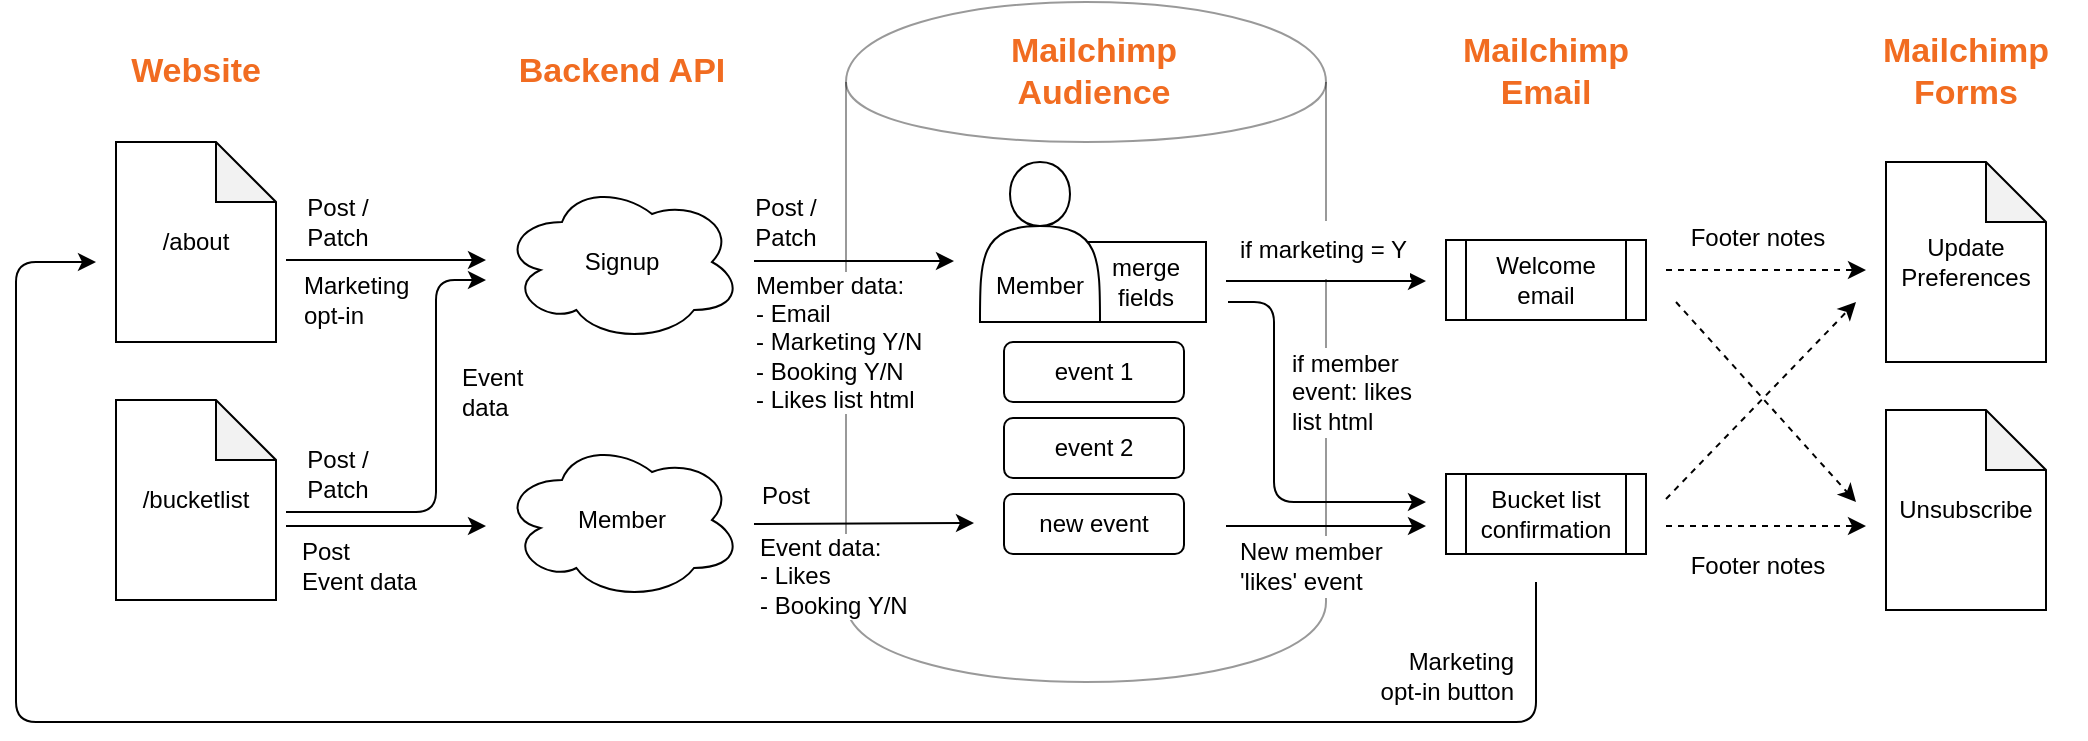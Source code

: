 <mxfile version="12.9.8"><diagram id="iKL-DoDHrwc0QMJW5kU2" name="Page-1"><mxGraphModel dx="1186" dy="614" grid="1" gridSize="10" guides="1" tooltips="1" connect="1" arrows="1" fold="1" page="1" pageScale="1" pageWidth="1169" pageHeight="827" math="0" shadow="0"><root><mxCell id="0"/><mxCell id="1" parent="0"/><mxCell id="tHc10GryasITOXdmuyC3-4" value="" style="shape=cylinder;whiteSpace=wrap;html=1;boundedLbl=1;backgroundOutline=1;opacity=40;" vertex="1" parent="1"><mxGeometry x="455" y="60" width="240" height="340" as="geometry"/></mxCell><mxCell id="tHc10GryasITOXdmuyC3-1" value="/about" style="shape=note;whiteSpace=wrap;html=1;backgroundOutline=1;darkOpacity=0.05;" vertex="1" parent="1"><mxGeometry x="90" y="130" width="80" height="100" as="geometry"/></mxCell><mxCell id="tHc10GryasITOXdmuyC3-2" value="/bucketlist" style="shape=note;whiteSpace=wrap;html=1;backgroundOutline=1;darkOpacity=0.05;" vertex="1" parent="1"><mxGeometry x="90" y="259" width="80" height="100" as="geometry"/></mxCell><mxCell id="tHc10GryasITOXdmuyC3-3" value="Member" style="ellipse;shape=cloud;whiteSpace=wrap;html=1;" vertex="1" parent="1"><mxGeometry x="283" y="279" width="120" height="80" as="geometry"/></mxCell><mxCell id="tHc10GryasITOXdmuyC3-5" value="Signup" style="ellipse;shape=cloud;whiteSpace=wrap;html=1;" vertex="1" parent="1"><mxGeometry x="283" y="150" width="120" height="80" as="geometry"/></mxCell><mxCell id="tHc10GryasITOXdmuyC3-10" value="" style="endArrow=classic;html=1;" edge="1" parent="1"><mxGeometry width="50" height="50" relative="1" as="geometry"><mxPoint x="175" y="189" as="sourcePoint"/><mxPoint x="275" y="189" as="targetPoint"/></mxGeometry></mxCell><mxCell id="tHc10GryasITOXdmuyC3-11" value="" style="endArrow=classic;html=1;" edge="1" parent="1"><mxGeometry width="50" height="50" relative="1" as="geometry"><mxPoint x="175" y="315" as="sourcePoint"/><mxPoint x="275" y="199" as="targetPoint"/><Array as="points"><mxPoint x="250" y="315"/><mxPoint x="250" y="199"/></Array></mxGeometry></mxCell><mxCell id="tHc10GryasITOXdmuyC3-12" value="" style="endArrow=classic;html=1;exitX=1;exitY=0.59;exitDx=0;exitDy=0;exitPerimeter=0;" edge="1" parent="1"><mxGeometry width="50" height="50" relative="1" as="geometry"><mxPoint x="175" y="322" as="sourcePoint"/><mxPoint x="275" y="322" as="targetPoint"/></mxGeometry></mxCell><mxCell id="tHc10GryasITOXdmuyC3-15" value="" style="endArrow=classic;html=1;" edge="1" parent="1"><mxGeometry width="50" height="50" relative="1" as="geometry"><mxPoint x="409" y="189.5" as="sourcePoint"/><mxPoint x="509" y="189.5" as="targetPoint"/></mxGeometry></mxCell><mxCell id="tHc10GryasITOXdmuyC3-17" value="event 1" style="rounded=1;whiteSpace=wrap;html=1;" vertex="1" parent="1"><mxGeometry x="534" y="230" width="90" height="30" as="geometry"/></mxCell><mxCell id="tHc10GryasITOXdmuyC3-18" value="event 2" style="rounded=1;whiteSpace=wrap;html=1;" vertex="1" parent="1"><mxGeometry x="534" y="268" width="90" height="30" as="geometry"/></mxCell><mxCell id="tHc10GryasITOXdmuyC3-19" value="new event" style="rounded=1;whiteSpace=wrap;html=1;" vertex="1" parent="1"><mxGeometry x="534" y="306" width="90" height="30" as="geometry"/></mxCell><mxCell id="tHc10GryasITOXdmuyC3-21" value="" style="endArrow=classic;html=1;" edge="1" parent="1"><mxGeometry width="50" height="50" relative="1" as="geometry"><mxPoint x="409" y="321" as="sourcePoint"/><mxPoint x="519" y="320.5" as="targetPoint"/></mxGeometry></mxCell><mxCell id="tHc10GryasITOXdmuyC3-22" value="&lt;font style=&quot;font-size: 17px&quot;&gt;Mailchimp&lt;br&gt;Audience&lt;br&gt;&lt;/font&gt;" style="text;html=1;strokeColor=none;fillColor=none;align=center;verticalAlign=middle;whiteSpace=wrap;rounded=0;fontColor=#f16c21;fontStyle=1" vertex="1" parent="1"><mxGeometry x="519" y="80" width="120" height="30" as="geometry"/></mxCell><mxCell id="tHc10GryasITOXdmuyC3-24" value="merge fields" style="rounded=0;whiteSpace=wrap;html=1;" vertex="1" parent="1"><mxGeometry x="575" y="180" width="60" height="40" as="geometry"/></mxCell><mxCell id="tHc10GryasITOXdmuyC3-25" value="Post / Patch" style="text;html=1;strokeColor=none;fillColor=none;align=center;verticalAlign=middle;whiteSpace=wrap;rounded=0;" vertex="1" parent="1"><mxGeometry x="181" y="160" width="40" height="20" as="geometry"/></mxCell><mxCell id="tHc10GryasITOXdmuyC3-26" value="Post / Patch" style="text;html=1;strokeColor=none;fillColor=none;align=center;verticalAlign=middle;whiteSpace=wrap;rounded=0;" vertex="1" parent="1"><mxGeometry x="405" y="160" width="40" height="20" as="geometry"/></mxCell><mxCell id="tHc10GryasITOXdmuyC3-27" value="Post / Patch" style="text;html=1;strokeColor=none;fillColor=none;align=center;verticalAlign=middle;whiteSpace=wrap;rounded=0;" vertex="1" parent="1"><mxGeometry x="181" y="286" width="40" height="20" as="geometry"/></mxCell><mxCell id="tHc10GryasITOXdmuyC3-28" value="Post&lt;br&gt;Event data" style="text;html=1;strokeColor=none;fillColor=none;align=left;verticalAlign=middle;whiteSpace=wrap;rounded=0;" vertex="1" parent="1"><mxGeometry x="181" y="331.5" width="72" height="20" as="geometry"/></mxCell><mxCell id="tHc10GryasITOXdmuyC3-30" value="Event data:&lt;br&gt;- Likes&lt;br&gt;- Booking Y/N" style="text;html=1;strokeColor=none;fillColor=#ffffff;align=left;verticalAlign=middle;whiteSpace=wrap;rounded=0;labelBackgroundColor=#ffffff;" vertex="1" parent="1"><mxGeometry x="410" y="337" width="79" height="20" as="geometry"/></mxCell><mxCell id="tHc10GryasITOXdmuyC3-31" value="&lt;font style=&quot;font-size: 17px&quot;&gt;Website&lt;/font&gt;" style="text;html=1;strokeColor=none;fillColor=none;align=center;verticalAlign=middle;whiteSpace=wrap;rounded=0;fontColor=#f16c21;fontStyle=1" vertex="1" parent="1"><mxGeometry x="70" y="80" width="120" height="30" as="geometry"/></mxCell><mxCell id="tHc10GryasITOXdmuyC3-32" value="&lt;font style=&quot;font-size: 17px&quot;&gt;Backend API&lt;/font&gt;" style="text;html=1;strokeColor=none;fillColor=none;align=center;verticalAlign=middle;whiteSpace=wrap;rounded=0;fontColor=#f16c21;fontStyle=1" vertex="1" parent="1"><mxGeometry x="283" y="80" width="120" height="30" as="geometry"/></mxCell><mxCell id="tHc10GryasITOXdmuyC3-33" value="&lt;font style=&quot;font-size: 17px&quot;&gt;Mailchimp&lt;br&gt;Email&lt;/font&gt;" style="text;html=1;strokeColor=none;fillColor=none;align=center;verticalAlign=middle;whiteSpace=wrap;rounded=0;fontColor=#f16c21;fontStyle=1" vertex="1" parent="1"><mxGeometry x="745" y="80" width="120" height="30" as="geometry"/></mxCell><mxCell id="tHc10GryasITOXdmuyC3-35" value="Welcome &lt;br&gt;email" style="shape=process;whiteSpace=wrap;html=1;backgroundOutline=1;" vertex="1" parent="1"><mxGeometry x="755" y="179" width="100" height="40" as="geometry"/></mxCell><mxCell id="tHc10GryasITOXdmuyC3-36" value="" style="endArrow=classic;html=1;" edge="1" parent="1"><mxGeometry width="50" height="50" relative="1" as="geometry"><mxPoint x="645" y="199.5" as="sourcePoint"/><mxPoint x="745" y="199.5" as="targetPoint"/></mxGeometry></mxCell><mxCell id="tHc10GryasITOXdmuyC3-37" value="if marketing = Y" style="text;html=1;strokeColor=none;fillColor=#ffffff;align=left;verticalAlign=middle;whiteSpace=wrap;rounded=0;labelBackgroundColor=#ffffff;labelBorderColor=#FFFFFF;spacingBottom=3;spacingTop=3;" vertex="1" parent="1"><mxGeometry x="649" y="169.5" width="88" height="29" as="geometry"/></mxCell><mxCell id="tHc10GryasITOXdmuyC3-40" value="Bucket list confirmation" style="shape=process;whiteSpace=wrap;html=1;backgroundOutline=1;" vertex="1" parent="1"><mxGeometry x="755" y="296" width="100" height="40" as="geometry"/></mxCell><mxCell id="tHc10GryasITOXdmuyC3-41" value="" style="endArrow=classic;html=1;" edge="1" parent="1"><mxGeometry width="50" height="50" relative="1" as="geometry"><mxPoint x="645" y="322" as="sourcePoint"/><mxPoint x="745" y="322" as="targetPoint"/></mxGeometry></mxCell><mxCell id="tHc10GryasITOXdmuyC3-42" value="New member 'likes'&amp;nbsp;event" style="text;html=1;strokeColor=none;fillColor=#ffffff;align=left;verticalAlign=middle;whiteSpace=wrap;rounded=0;labelBackgroundColor=#ffffff;labelBorderColor=#FFFFFF;spacingBottom=3;spacingTop=3;" vertex="1" parent="1"><mxGeometry x="649" y="327" width="86" height="29" as="geometry"/></mxCell><mxCell id="tHc10GryasITOXdmuyC3-46" value="&lt;font style=&quot;font-size: 17px&quot;&gt;Mailchimp&lt;br&gt;Forms&lt;/font&gt;" style="text;html=1;strokeColor=none;fillColor=none;align=center;verticalAlign=middle;whiteSpace=wrap;rounded=0;fontColor=#f16c21;fontStyle=1" vertex="1" parent="1"><mxGeometry x="955" y="80" width="120" height="30" as="geometry"/></mxCell><mxCell id="tHc10GryasITOXdmuyC3-47" value="Unsubscribe" style="shape=note;whiteSpace=wrap;html=1;backgroundOutline=1;darkOpacity=0.05;" vertex="1" parent="1"><mxGeometry x="975" y="264" width="80" height="100" as="geometry"/></mxCell><mxCell id="tHc10GryasITOXdmuyC3-49" value="" style="endArrow=classic;html=1;dashed=1;" edge="1" parent="1"><mxGeometry width="50" height="50" relative="1" as="geometry"><mxPoint x="865" y="322" as="sourcePoint"/><mxPoint x="965" y="322" as="targetPoint"/></mxGeometry></mxCell><mxCell id="tHc10GryasITOXdmuyC3-50" value="Marketing opt-in button" style="text;html=1;strokeColor=none;fillColor=#ffffff;align=right;verticalAlign=middle;whiteSpace=wrap;rounded=0;labelBackgroundColor=#ffffff;labelBorderColor=#FFFFFF;spacingBottom=3;spacingTop=3;" vertex="1" parent="1"><mxGeometry x="716" y="382" width="76" height="29" as="geometry"/></mxCell><mxCell id="tHc10GryasITOXdmuyC3-51" value="Post" style="text;html=1;strokeColor=none;fillColor=none;align=center;verticalAlign=middle;whiteSpace=wrap;rounded=0;" vertex="1" parent="1"><mxGeometry x="405" y="297" width="40" height="20" as="geometry"/></mxCell><mxCell id="tHc10GryasITOXdmuyC3-52" value="Member data:&lt;br&gt;- Email&lt;br&gt;-&amp;nbsp;Marketing Y/N&lt;br&gt;- Booking Y/N&lt;br&gt;- Likes list html" style="text;html=1;strokeColor=none;fillColor=#ffffff;align=left;verticalAlign=middle;whiteSpace=wrap;rounded=0;spacing=5;labelBackgroundColor=#FFFFFF;" vertex="1" parent="1"><mxGeometry x="405" y="220" width="95" height="20" as="geometry"/></mxCell><mxCell id="tHc10GryasITOXdmuyC3-14" value="&lt;br&gt;&lt;br&gt;&lt;br&gt;Member" style="shape=actor;whiteSpace=wrap;html=1;" vertex="1" parent="1"><mxGeometry x="522" y="140" width="60" height="80" as="geometry"/></mxCell><mxCell id="tHc10GryasITOXdmuyC3-55" value="Marketing &lt;br&gt;opt-in&amp;nbsp;" style="text;html=1;strokeColor=none;fillColor=#ffffff;align=left;verticalAlign=middle;whiteSpace=wrap;rounded=0;labelBackgroundColor=#ffffff;labelBorderColor=#FFFFFF;spacingBottom=3;spacingTop=3;" vertex="1" parent="1"><mxGeometry x="181" y="194" width="50" height="29" as="geometry"/></mxCell><mxCell id="tHc10GryasITOXdmuyC3-57" value="" style="endArrow=classic;html=1;" edge="1" parent="1"><mxGeometry width="50" height="50" relative="1" as="geometry"><mxPoint x="646" y="210" as="sourcePoint"/><mxPoint x="745" y="310" as="targetPoint"/><Array as="points"><mxPoint x="669" y="210"/><mxPoint x="669" y="310"/></Array></mxGeometry></mxCell><mxCell id="tHc10GryasITOXdmuyC3-58" value="if member event: likes list html" style="text;html=1;strokeColor=none;fillColor=#ffffff;align=left;verticalAlign=middle;whiteSpace=wrap;rounded=0;labelBackgroundColor=#ffffff;labelBorderColor=#FFFFFF;spacingBottom=3;spacingTop=3;" vertex="1" parent="1"><mxGeometry x="675" y="240" width="75" height="29" as="geometry"/></mxCell><mxCell id="tHc10GryasITOXdmuyC3-59" value="" style="endArrow=classic;html=1;fontColor=#f16c21;" edge="1" parent="1"><mxGeometry width="50" height="50" relative="1" as="geometry"><mxPoint x="800" y="350" as="sourcePoint"/><mxPoint x="80" y="190" as="targetPoint"/><Array as="points"><mxPoint x="800" y="420"/><mxPoint x="40" y="420"/><mxPoint x="40" y="190"/></Array></mxGeometry></mxCell><mxCell id="tHc10GryasITOXdmuyC3-61" value="Event &lt;br&gt;data" style="text;html=1;strokeColor=none;fillColor=#ffffff;align=left;verticalAlign=middle;whiteSpace=wrap;rounded=0;labelBackgroundColor=#ffffff;labelBorderColor=#FFFFFF;spacingBottom=3;spacingTop=3;" vertex="1" parent="1"><mxGeometry x="260" y="240" width="100" height="29" as="geometry"/></mxCell><mxCell id="tHc10GryasITOXdmuyC3-62" value="Update&lt;br&gt;Preferences" style="shape=note;whiteSpace=wrap;html=1;backgroundOutline=1;darkOpacity=0.05;" vertex="1" parent="1"><mxGeometry x="975" y="140" width="80" height="100" as="geometry"/></mxCell><mxCell id="tHc10GryasITOXdmuyC3-63" value="" style="endArrow=classic;html=1;dashed=1;" edge="1" parent="1"><mxGeometry width="50" height="50" relative="1" as="geometry"><mxPoint x="865" y="194" as="sourcePoint"/><mxPoint x="965" y="194" as="targetPoint"/></mxGeometry></mxCell><mxCell id="tHc10GryasITOXdmuyC3-66" value="Footer notes" style="text;html=1;strokeColor=none;fillColor=#ffffff;align=center;verticalAlign=middle;whiteSpace=wrap;rounded=0;labelBackgroundColor=#ffffff;labelBorderColor=#FFFFFF;spacingBottom=3;spacingTop=3;" vertex="1" parent="1"><mxGeometry x="867" y="163.5" width="88" height="29" as="geometry"/></mxCell><mxCell id="tHc10GryasITOXdmuyC3-69" value="Footer notes" style="text;html=1;strokeColor=none;fillColor=#ffffff;align=center;verticalAlign=middle;whiteSpace=wrap;rounded=0;labelBackgroundColor=#ffffff;labelBorderColor=#FFFFFF;spacingBottom=3;spacingTop=3;" vertex="1" parent="1"><mxGeometry x="867" y="327" width="88" height="29" as="geometry"/></mxCell><mxCell id="tHc10GryasITOXdmuyC3-70" value="" style="endArrow=classic;html=1;dashed=1;" edge="1" parent="1"><mxGeometry width="50" height="50" relative="1" as="geometry"><mxPoint x="865" y="308.5" as="sourcePoint"/><mxPoint x="960" y="210" as="targetPoint"/></mxGeometry></mxCell><mxCell id="tHc10GryasITOXdmuyC3-71" value="" style="endArrow=classic;html=1;dashed=1;" edge="1" parent="1"><mxGeometry width="50" height="50" relative="1" as="geometry"><mxPoint x="870" y="210" as="sourcePoint"/><mxPoint x="960" y="310" as="targetPoint"/></mxGeometry></mxCell></root></mxGraphModel></diagram></mxfile>
